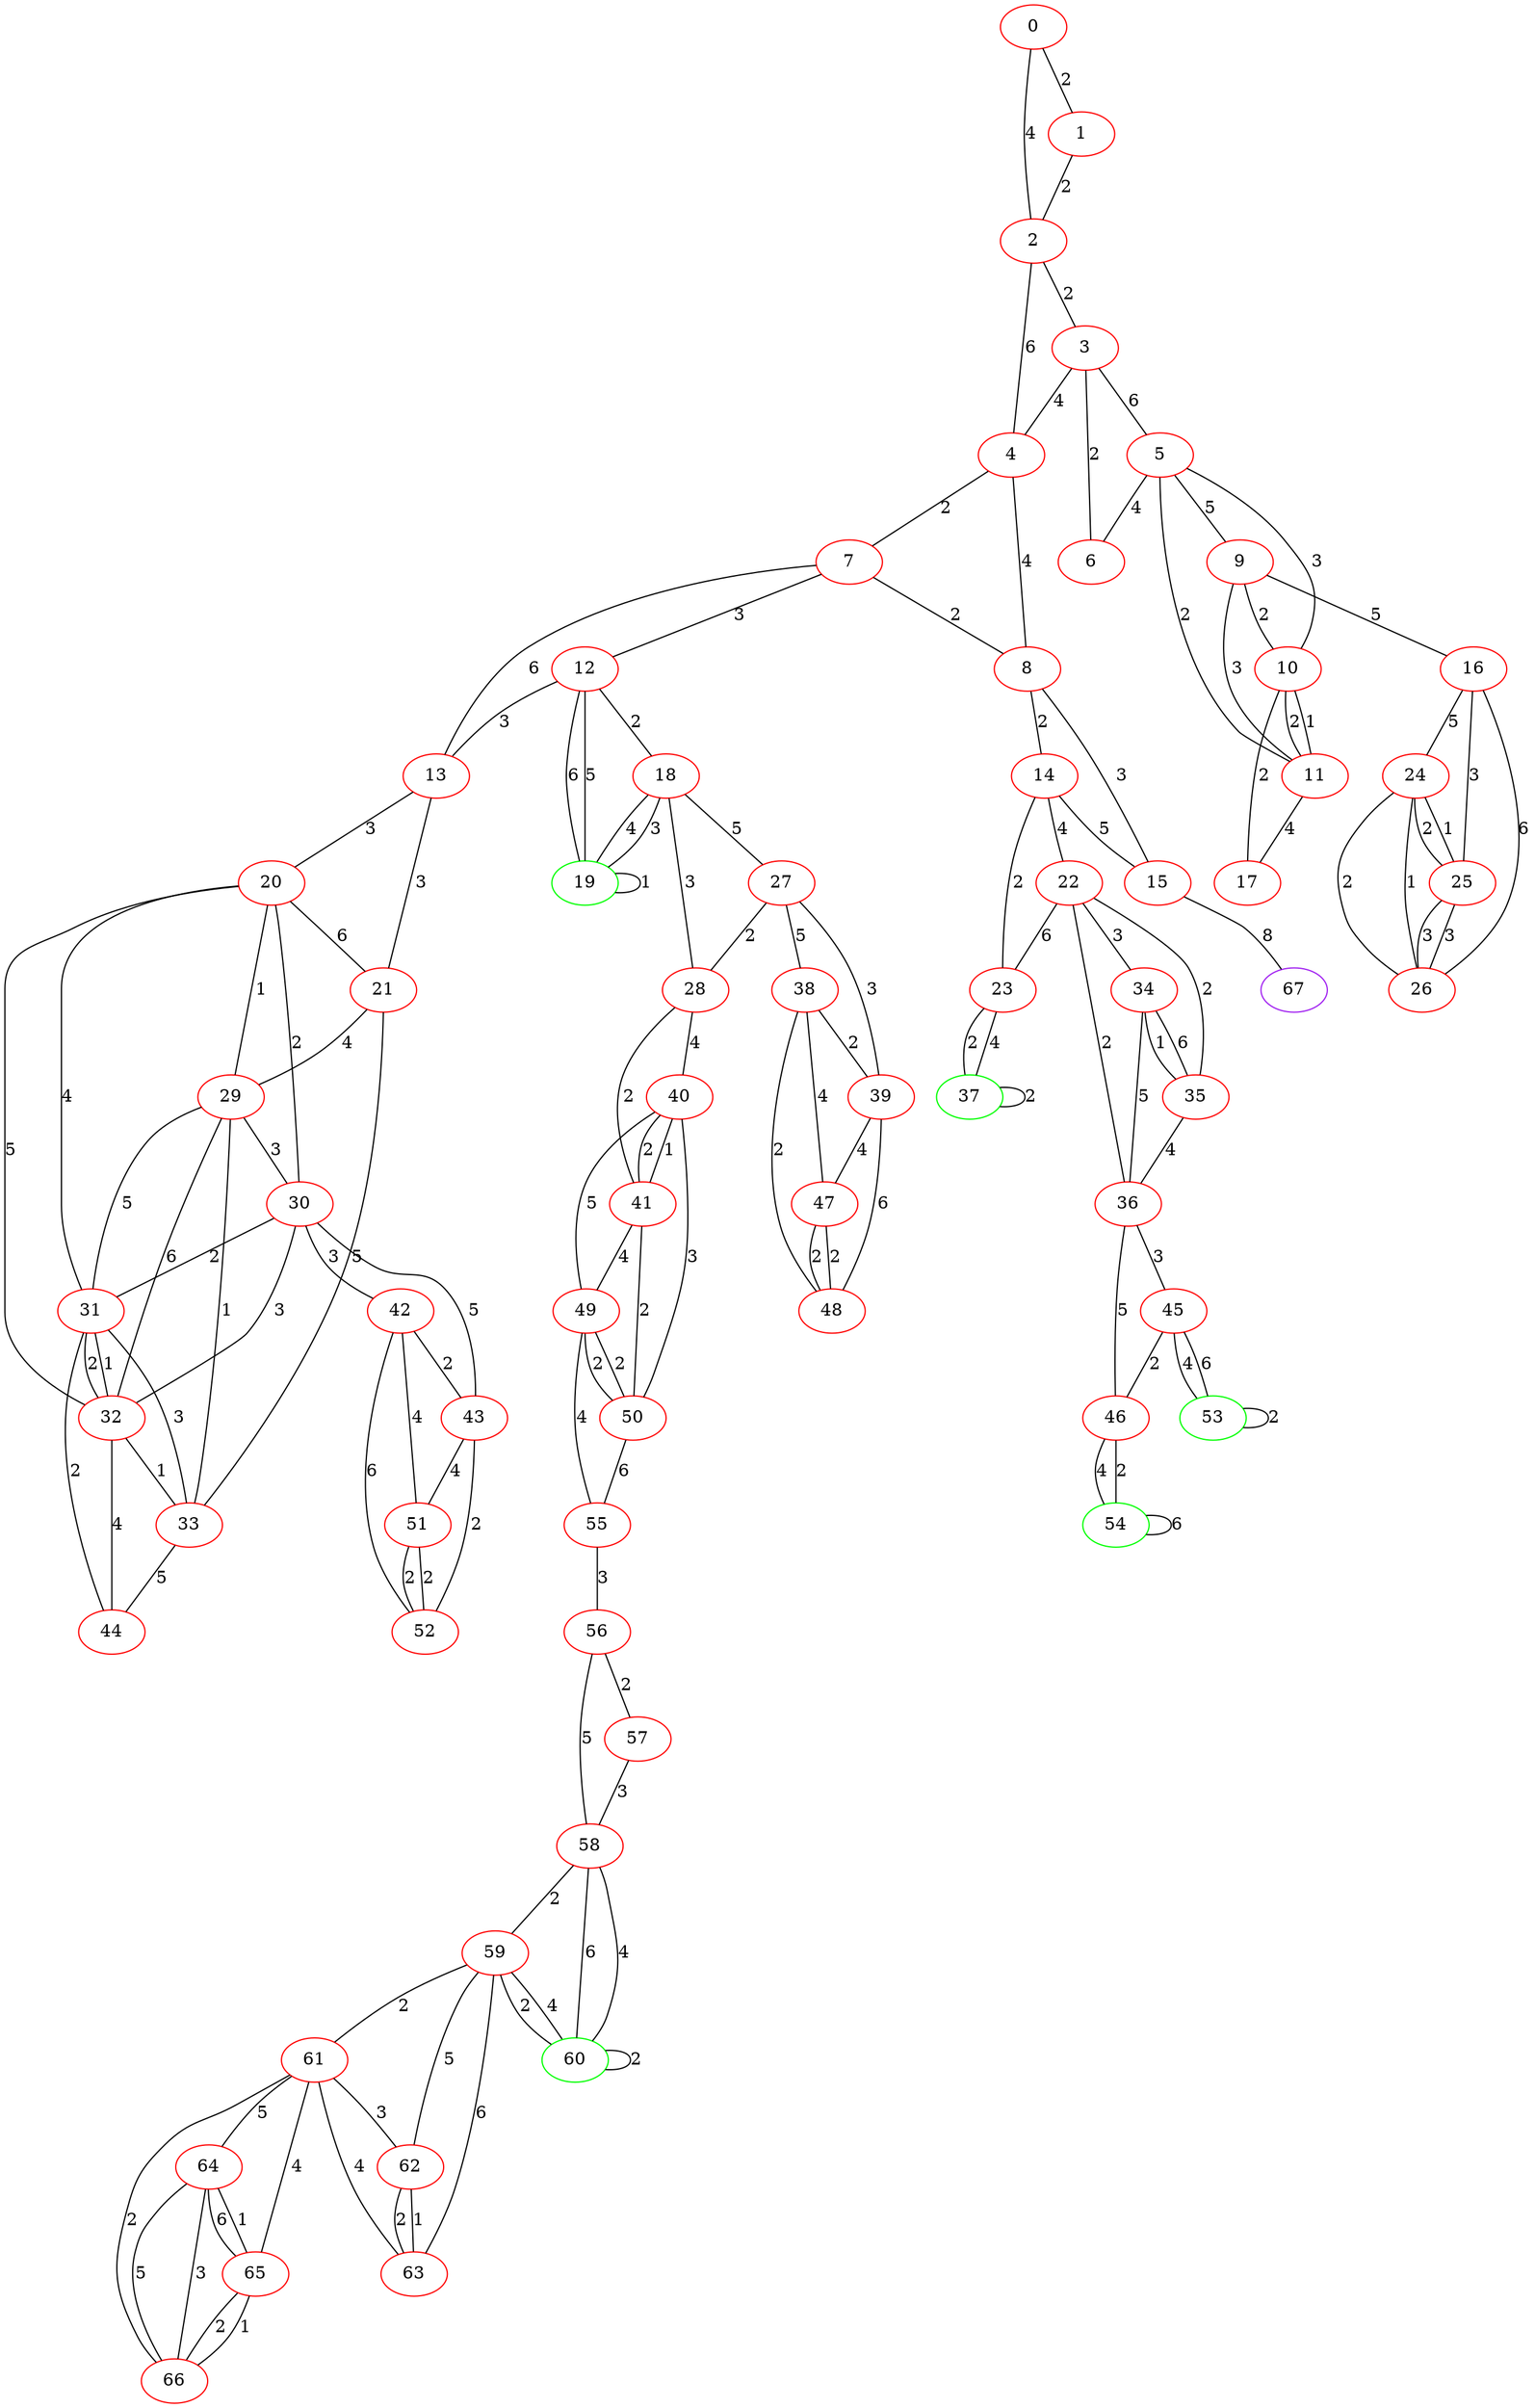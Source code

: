 graph "" {
0 [color=red, weight=1];
1 [color=red, weight=1];
2 [color=red, weight=1];
3 [color=red, weight=1];
4 [color=red, weight=1];
5 [color=red, weight=1];
6 [color=red, weight=1];
7 [color=red, weight=1];
8 [color=red, weight=1];
9 [color=red, weight=1];
10 [color=red, weight=1];
11 [color=red, weight=1];
12 [color=red, weight=1];
13 [color=red, weight=1];
14 [color=red, weight=1];
15 [color=red, weight=1];
16 [color=red, weight=1];
17 [color=red, weight=1];
18 [color=red, weight=1];
19 [color=green, weight=2];
20 [color=red, weight=1];
21 [color=red, weight=1];
22 [color=red, weight=1];
23 [color=red, weight=1];
24 [color=red, weight=1];
25 [color=red, weight=1];
26 [color=red, weight=1];
27 [color=red, weight=1];
28 [color=red, weight=1];
29 [color=red, weight=1];
30 [color=red, weight=1];
31 [color=red, weight=1];
32 [color=red, weight=1];
33 [color=red, weight=1];
34 [color=red, weight=1];
35 [color=red, weight=1];
36 [color=red, weight=1];
37 [color=green, weight=2];
38 [color=red, weight=1];
39 [color=red, weight=1];
40 [color=red, weight=1];
41 [color=red, weight=1];
42 [color=red, weight=1];
43 [color=red, weight=1];
44 [color=red, weight=1];
45 [color=red, weight=1];
46 [color=red, weight=1];
47 [color=red, weight=1];
48 [color=red, weight=1];
49 [color=red, weight=1];
50 [color=red, weight=1];
51 [color=red, weight=1];
52 [color=red, weight=1];
53 [color=green, weight=2];
54 [color=green, weight=2];
55 [color=red, weight=1];
56 [color=red, weight=1];
57 [color=red, weight=1];
58 [color=red, weight=1];
59 [color=red, weight=1];
60 [color=green, weight=2];
61 [color=red, weight=1];
62 [color=red, weight=1];
63 [color=red, weight=1];
64 [color=red, weight=1];
65 [color=red, weight=1];
66 [color=red, weight=1];
67 [color=purple, weight=4];
0 -- 1  [key=0, label=2];
0 -- 2  [key=0, label=4];
1 -- 2  [key=0, label=2];
2 -- 3  [key=0, label=2];
2 -- 4  [key=0, label=6];
3 -- 4  [key=0, label=4];
3 -- 5  [key=0, label=6];
3 -- 6  [key=0, label=2];
4 -- 8  [key=0, label=4];
4 -- 7  [key=0, label=2];
5 -- 11  [key=0, label=2];
5 -- 9  [key=0, label=5];
5 -- 10  [key=0, label=3];
5 -- 6  [key=0, label=4];
7 -- 8  [key=0, label=2];
7 -- 12  [key=0, label=3];
7 -- 13  [key=0, label=6];
8 -- 14  [key=0, label=2];
8 -- 15  [key=0, label=3];
9 -- 16  [key=0, label=5];
9 -- 10  [key=0, label=2];
9 -- 11  [key=0, label=3];
10 -- 17  [key=0, label=2];
10 -- 11  [key=0, label=2];
10 -- 11  [key=1, label=1];
11 -- 17  [key=0, label=4];
12 -- 18  [key=0, label=2];
12 -- 19  [key=0, label=5];
12 -- 19  [key=1, label=6];
12 -- 13  [key=0, label=3];
13 -- 20  [key=0, label=3];
13 -- 21  [key=0, label=3];
14 -- 23  [key=0, label=2];
14 -- 22  [key=0, label=4];
14 -- 15  [key=0, label=5];
15 -- 67  [key=0, label=8];
16 -- 24  [key=0, label=5];
16 -- 26  [key=0, label=6];
16 -- 25  [key=0, label=3];
18 -- 27  [key=0, label=5];
18 -- 28  [key=0, label=3];
18 -- 19  [key=0, label=3];
18 -- 19  [key=1, label=4];
19 -- 19  [key=0, label=1];
20 -- 32  [key=0, label=5];
20 -- 21  [key=0, label=6];
20 -- 29  [key=0, label=1];
20 -- 30  [key=0, label=2];
20 -- 31  [key=0, label=4];
21 -- 33  [key=0, label=5];
21 -- 29  [key=0, label=4];
22 -- 34  [key=0, label=3];
22 -- 35  [key=0, label=2];
22 -- 36  [key=0, label=2];
22 -- 23  [key=0, label=6];
23 -- 37  [key=0, label=2];
23 -- 37  [key=1, label=4];
24 -- 25  [key=0, label=1];
24 -- 25  [key=1, label=2];
24 -- 26  [key=0, label=2];
24 -- 26  [key=1, label=1];
25 -- 26  [key=0, label=3];
25 -- 26  [key=1, label=3];
27 -- 28  [key=0, label=2];
27 -- 38  [key=0, label=5];
27 -- 39  [key=0, label=3];
28 -- 40  [key=0, label=4];
28 -- 41  [key=0, label=2];
29 -- 32  [key=0, label=6];
29 -- 33  [key=0, label=1];
29 -- 30  [key=0, label=3];
29 -- 31  [key=0, label=5];
30 -- 32  [key=0, label=3];
30 -- 42  [key=0, label=3];
30 -- 43  [key=0, label=5];
30 -- 31  [key=0, label=2];
31 -- 32  [key=0, label=2];
31 -- 32  [key=1, label=1];
31 -- 33  [key=0, label=3];
31 -- 44  [key=0, label=2];
32 -- 33  [key=0, label=1];
32 -- 44  [key=0, label=4];
33 -- 44  [key=0, label=5];
34 -- 35  [key=0, label=6];
34 -- 35  [key=1, label=1];
34 -- 36  [key=0, label=5];
35 -- 36  [key=0, label=4];
36 -- 46  [key=0, label=5];
36 -- 45  [key=0, label=3];
37 -- 37  [key=0, label=2];
38 -- 48  [key=0, label=2];
38 -- 39  [key=0, label=2];
38 -- 47  [key=0, label=4];
39 -- 48  [key=0, label=6];
39 -- 47  [key=0, label=4];
40 -- 41  [key=0, label=1];
40 -- 41  [key=1, label=2];
40 -- 50  [key=0, label=3];
40 -- 49  [key=0, label=5];
41 -- 49  [key=0, label=4];
41 -- 50  [key=0, label=2];
42 -- 43  [key=0, label=2];
42 -- 51  [key=0, label=4];
42 -- 52  [key=0, label=6];
43 -- 51  [key=0, label=4];
43 -- 52  [key=0, label=2];
45 -- 53  [key=0, label=4];
45 -- 53  [key=1, label=6];
45 -- 46  [key=0, label=2];
46 -- 54  [key=0, label=4];
46 -- 54  [key=1, label=2];
47 -- 48  [key=0, label=2];
47 -- 48  [key=1, label=2];
49 -- 50  [key=0, label=2];
49 -- 50  [key=1, label=2];
49 -- 55  [key=0, label=4];
50 -- 55  [key=0, label=6];
51 -- 52  [key=0, label=2];
51 -- 52  [key=1, label=2];
53 -- 53  [key=0, label=2];
54 -- 54  [key=0, label=6];
55 -- 56  [key=0, label=3];
56 -- 57  [key=0, label=2];
56 -- 58  [key=0, label=5];
57 -- 58  [key=0, label=3];
58 -- 59  [key=0, label=2];
58 -- 60  [key=0, label=4];
58 -- 60  [key=1, label=6];
59 -- 60  [key=0, label=2];
59 -- 60  [key=1, label=4];
59 -- 61  [key=0, label=2];
59 -- 62  [key=0, label=5];
59 -- 63  [key=0, label=6];
60 -- 60  [key=0, label=2];
61 -- 64  [key=0, label=5];
61 -- 65  [key=0, label=4];
61 -- 66  [key=0, label=2];
61 -- 62  [key=0, label=3];
61 -- 63  [key=0, label=4];
62 -- 63  [key=0, label=2];
62 -- 63  [key=1, label=1];
64 -- 65  [key=0, label=6];
64 -- 65  [key=1, label=1];
64 -- 66  [key=0, label=5];
64 -- 66  [key=1, label=3];
65 -- 66  [key=0, label=1];
65 -- 66  [key=1, label=2];
}
